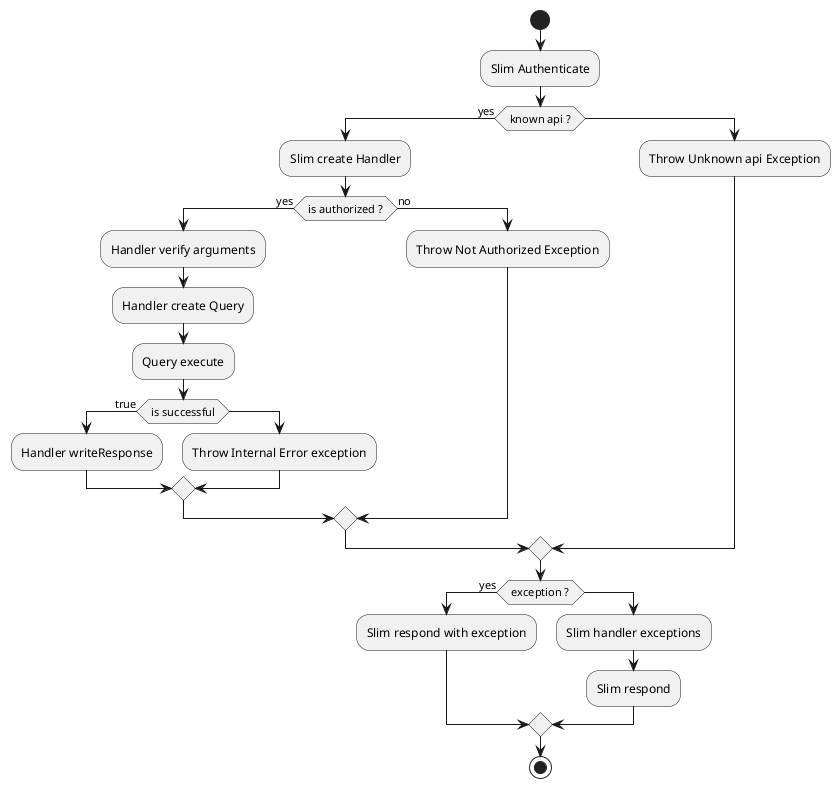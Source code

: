 @startuml
'https://plantuml.com/activity-diagram-beta

start
:Slim Authenticate;
if( known api ? ) then (yes)
    :Slim create Handler;
    if( is authorized ? ) then (yes)
        :Handler verify arguments;
        :Handler create Query;
        :Query execute;
        if( is successful ) then (true)
            :Handler writeResponse;
        else
            :Throw Internal Error exception;
        endif

    else (no)
        :Throw Not Authorized Exception;


    endif

else
    :Throw Unknown api Exception;
endif

if( exception ? ) then (yes)
    :Slim respond with exception;
else
    :Slim handler exceptions;
    :Slim respond;
endif
stop


@enduml
